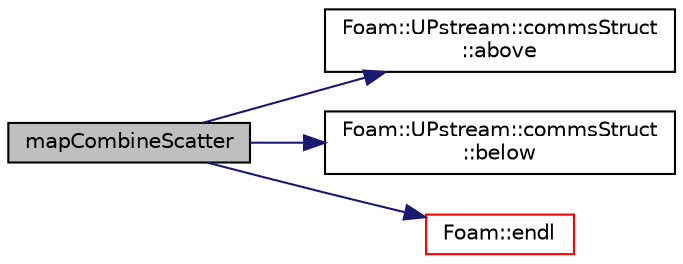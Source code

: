 digraph "mapCombineScatter"
{
  bgcolor="transparent";
  edge [fontname="Helvetica",fontsize="10",labelfontname="Helvetica",labelfontsize="10"];
  node [fontname="Helvetica",fontsize="10",shape=record];
  rankdir="LR";
  Node3834 [label="mapCombineScatter",height=0.2,width=0.4,color="black", fillcolor="grey75", style="filled", fontcolor="black"];
  Node3834 -> Node3835 [color="midnightblue",fontsize="10",style="solid",fontname="Helvetica"];
  Node3835 [label="Foam::UPstream::commsStruct\l::above",height=0.2,width=0.4,color="black",URL="$a27381.html#a553c64427f0c4f6000d961214723c14f"];
  Node3834 -> Node3836 [color="midnightblue",fontsize="10",style="solid",fontname="Helvetica"];
  Node3836 [label="Foam::UPstream::commsStruct\l::below",height=0.2,width=0.4,color="black",URL="$a27381.html#afd4ae114527b9c925ffff2c2fe1341dd"];
  Node3834 -> Node3837 [color="midnightblue",fontsize="10",style="solid",fontname="Helvetica"];
  Node3837 [label="Foam::endl",height=0.2,width=0.4,color="red",URL="$a21851.html#a2db8fe02a0d3909e9351bb4275b23ce4",tooltip="Add newline and flush stream. "];
}
